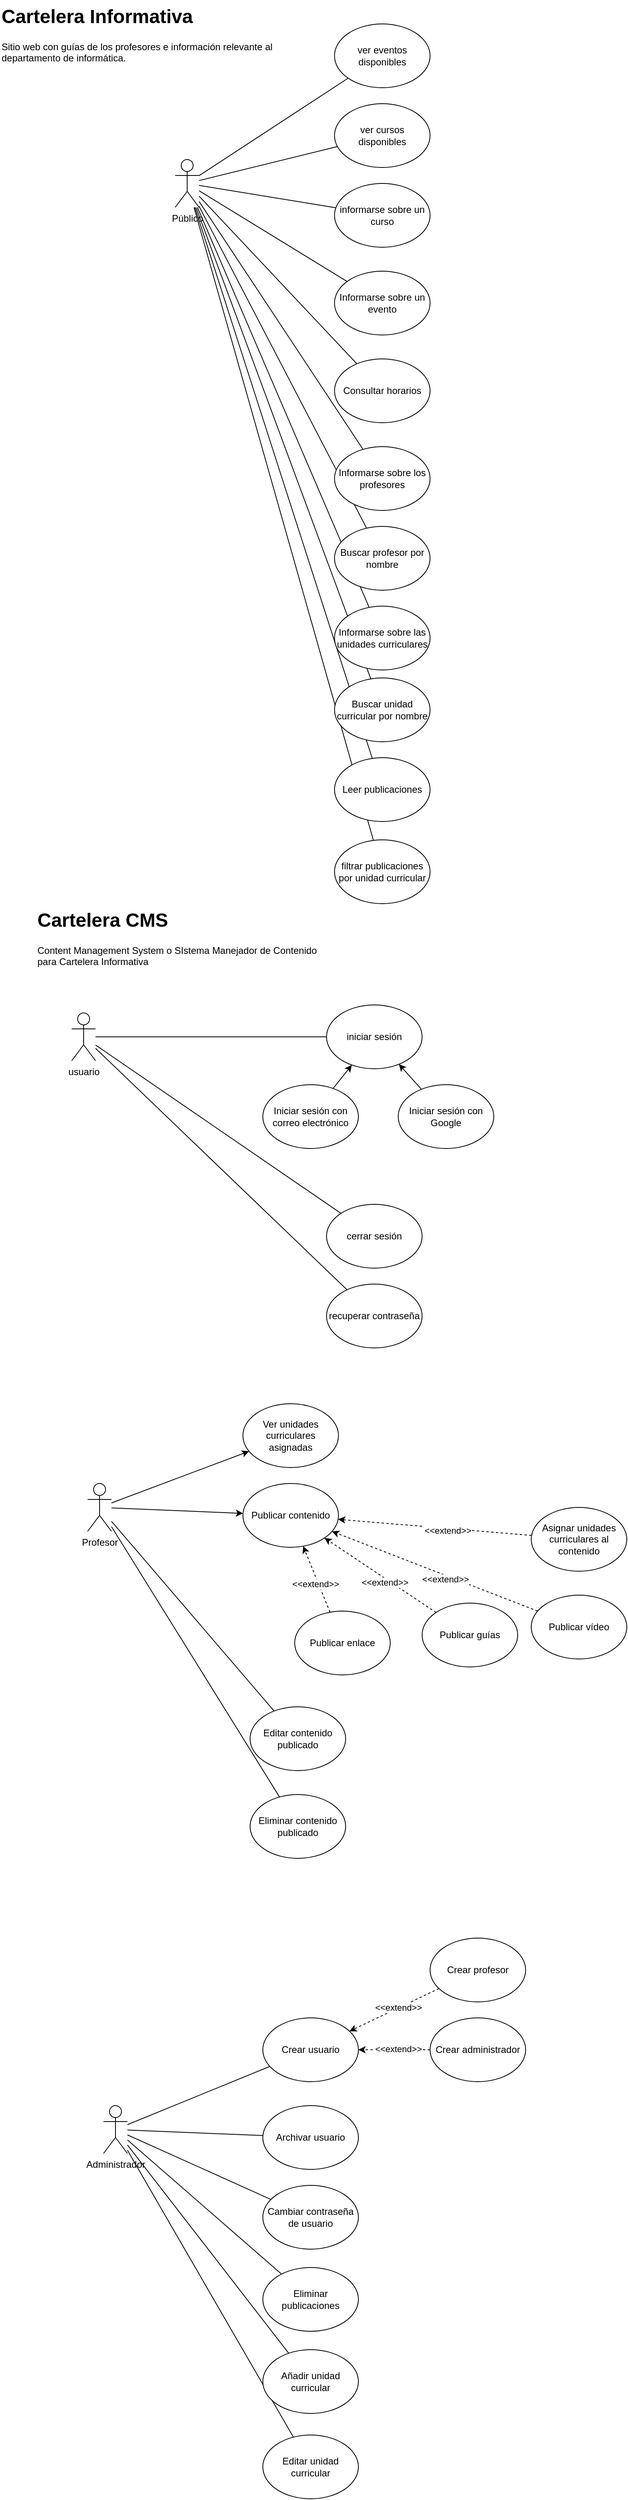 <mxfile version="24.3.1" type="github" pages="2">
  <diagram name="casos de uso" id="K_pD7m0dF02GVPBvvVUZ">
    <mxGraphModel dx="880" dy="478" grid="1" gridSize="10" guides="1" tooltips="1" connect="1" arrows="1" fold="1" page="1" pageScale="1" pageWidth="827" pageHeight="1169" math="0" shadow="0">
      <root>
        <mxCell id="0" />
        <mxCell id="1" parent="0" />
        <mxCell id="LZcWdnRBJ5F4PjCUAvug-16" style="rounded=0;orthogonalLoop=1;jettySize=auto;html=1;endArrow=none;endFill=0;" edge="1" parent="1" source="LZcWdnRBJ5F4PjCUAvug-1" target="LZcWdnRBJ5F4PjCUAvug-4">
          <mxGeometry relative="1" as="geometry" />
        </mxCell>
        <mxCell id="LZcWdnRBJ5F4PjCUAvug-17" style="rounded=0;orthogonalLoop=1;jettySize=auto;html=1;endArrow=none;endFill=0;" edge="1" parent="1" source="LZcWdnRBJ5F4PjCUAvug-1" target="LZcWdnRBJ5F4PjCUAvug-5">
          <mxGeometry relative="1" as="geometry" />
        </mxCell>
        <mxCell id="LZcWdnRBJ5F4PjCUAvug-18" style="rounded=0;orthogonalLoop=1;jettySize=auto;html=1;endArrow=none;endFill=0;" edge="1" parent="1" source="LZcWdnRBJ5F4PjCUAvug-1" target="LZcWdnRBJ5F4PjCUAvug-6">
          <mxGeometry relative="1" as="geometry" />
        </mxCell>
        <mxCell id="LZcWdnRBJ5F4PjCUAvug-19" style="rounded=0;orthogonalLoop=1;jettySize=auto;html=1;endArrow=none;endFill=0;" edge="1" parent="1" source="LZcWdnRBJ5F4PjCUAvug-1" target="LZcWdnRBJ5F4PjCUAvug-7">
          <mxGeometry relative="1" as="geometry" />
        </mxCell>
        <mxCell id="LZcWdnRBJ5F4PjCUAvug-20" style="rounded=0;orthogonalLoop=1;jettySize=auto;html=1;endArrow=none;endFill=0;" edge="1" parent="1" source="LZcWdnRBJ5F4PjCUAvug-1" target="LZcWdnRBJ5F4PjCUAvug-10">
          <mxGeometry relative="1" as="geometry" />
        </mxCell>
        <mxCell id="LZcWdnRBJ5F4PjCUAvug-21" style="rounded=0;orthogonalLoop=1;jettySize=auto;html=1;endArrow=none;endFill=0;" edge="1" parent="1" source="LZcWdnRBJ5F4PjCUAvug-1" target="LZcWdnRBJ5F4PjCUAvug-8">
          <mxGeometry relative="1" as="geometry" />
        </mxCell>
        <mxCell id="LZcWdnRBJ5F4PjCUAvug-22" style="rounded=0;orthogonalLoop=1;jettySize=auto;html=1;endArrow=none;endFill=0;" edge="1" parent="1" source="LZcWdnRBJ5F4PjCUAvug-1" target="LZcWdnRBJ5F4PjCUAvug-11">
          <mxGeometry relative="1" as="geometry" />
        </mxCell>
        <mxCell id="LZcWdnRBJ5F4PjCUAvug-23" style="rounded=0;orthogonalLoop=1;jettySize=auto;html=1;endArrow=none;endFill=0;" edge="1" parent="1" source="LZcWdnRBJ5F4PjCUAvug-1" target="LZcWdnRBJ5F4PjCUAvug-9">
          <mxGeometry relative="1" as="geometry" />
        </mxCell>
        <mxCell id="LZcWdnRBJ5F4PjCUAvug-25" style="rounded=0;orthogonalLoop=1;jettySize=auto;html=1;endArrow=none;endFill=0;" edge="1" parent="1" source="LZcWdnRBJ5F4PjCUAvug-1" target="LZcWdnRBJ5F4PjCUAvug-12">
          <mxGeometry relative="1" as="geometry" />
        </mxCell>
        <mxCell id="LZcWdnRBJ5F4PjCUAvug-26" style="rounded=0;orthogonalLoop=1;jettySize=auto;html=1;endArrow=none;endFill=0;" edge="1" parent="1" source="LZcWdnRBJ5F4PjCUAvug-1" target="LZcWdnRBJ5F4PjCUAvug-24">
          <mxGeometry relative="1" as="geometry" />
        </mxCell>
        <mxCell id="LZcWdnRBJ5F4PjCUAvug-1" value="Público" style="shape=umlActor;verticalLabelPosition=bottom;verticalAlign=top;html=1;outlineConnect=0;" vertex="1" parent="1">
          <mxGeometry x="260" y="240" width="30" height="60" as="geometry" />
        </mxCell>
        <mxCell id="LZcWdnRBJ5F4PjCUAvug-34" style="rounded=0;orthogonalLoop=1;jettySize=auto;html=1;endArrow=none;endFill=0;" edge="1" parent="1" source="LZcWdnRBJ5F4PjCUAvug-2" target="LZcWdnRBJ5F4PjCUAvug-27">
          <mxGeometry relative="1" as="geometry" />
        </mxCell>
        <mxCell id="LZcWdnRBJ5F4PjCUAvug-36" style="rounded=0;orthogonalLoop=1;jettySize=auto;html=1;endArrow=none;endFill=0;" edge="1" parent="1" source="LZcWdnRBJ5F4PjCUAvug-2" target="LZcWdnRBJ5F4PjCUAvug-28">
          <mxGeometry relative="1" as="geometry" />
        </mxCell>
        <mxCell id="LZcWdnRBJ5F4PjCUAvug-38" style="rounded=0;orthogonalLoop=1;jettySize=auto;html=1;endArrow=none;endFill=0;" edge="1" parent="1" source="LZcWdnRBJ5F4PjCUAvug-2" target="LZcWdnRBJ5F4PjCUAvug-37">
          <mxGeometry relative="1" as="geometry" />
        </mxCell>
        <mxCell id="LZcWdnRBJ5F4PjCUAvug-2" value="usuario" style="shape=umlActor;verticalLabelPosition=bottom;verticalAlign=top;html=1;outlineConnect=0;" vertex="1" parent="1">
          <mxGeometry x="130" y="1310" width="30" height="60" as="geometry" />
        </mxCell>
        <mxCell id="LZcWdnRBJ5F4PjCUAvug-3" value="&lt;h1 style=&quot;margin-top: 0px;&quot;&gt;Cartelera Informativa&lt;br&gt;&lt;/h1&gt;&lt;p&gt;Sitio web con guías de los profesores e información relevante al departamento de informática.&lt;br&gt;&lt;/p&gt;" style="text;html=1;whiteSpace=wrap;overflow=hidden;rounded=0;" vertex="1" parent="1">
          <mxGeometry x="40" y="40" width="380" height="120" as="geometry" />
        </mxCell>
        <mxCell id="LZcWdnRBJ5F4PjCUAvug-4" value="ver cursos disponibles" style="ellipse;whiteSpace=wrap;html=1;" vertex="1" parent="1">
          <mxGeometry x="460" y="170" width="120" height="80" as="geometry" />
        </mxCell>
        <mxCell id="LZcWdnRBJ5F4PjCUAvug-5" value="informarse sobre un curso" style="ellipse;whiteSpace=wrap;html=1;" vertex="1" parent="1">
          <mxGeometry x="460" y="270" width="120" height="80" as="geometry" />
        </mxCell>
        <mxCell id="LZcWdnRBJ5F4PjCUAvug-6" value="Informarse sobre un evento" style="ellipse;whiteSpace=wrap;html=1;" vertex="1" parent="1">
          <mxGeometry x="460" y="380" width="120" height="80" as="geometry" />
        </mxCell>
        <mxCell id="LZcWdnRBJ5F4PjCUAvug-7" value="Consultar horarios" style="ellipse;whiteSpace=wrap;html=1;" vertex="1" parent="1">
          <mxGeometry x="460" y="490" width="120" height="80" as="geometry" />
        </mxCell>
        <mxCell id="LZcWdnRBJ5F4PjCUAvug-8" value="Buscar profesor por nombre" style="ellipse;whiteSpace=wrap;html=1;" vertex="1" parent="1">
          <mxGeometry x="460" y="700" width="120" height="80" as="geometry" />
        </mxCell>
        <mxCell id="LZcWdnRBJ5F4PjCUAvug-9" value="Buscar unidad curricular por nombre" style="ellipse;whiteSpace=wrap;html=1;" vertex="1" parent="1">
          <mxGeometry x="460" y="890" width="120" height="80" as="geometry" />
        </mxCell>
        <mxCell id="LZcWdnRBJ5F4PjCUAvug-10" value="Informarse sobre los profesores" style="ellipse;whiteSpace=wrap;html=1;" vertex="1" parent="1">
          <mxGeometry x="460" y="600" width="120" height="80" as="geometry" />
        </mxCell>
        <mxCell id="LZcWdnRBJ5F4PjCUAvug-11" value="Informarse sobre las unidades curriculares" style="ellipse;whiteSpace=wrap;html=1;" vertex="1" parent="1">
          <mxGeometry x="460" y="800" width="120" height="80" as="geometry" />
        </mxCell>
        <mxCell id="LZcWdnRBJ5F4PjCUAvug-12" value="Leer publicaciones" style="ellipse;whiteSpace=wrap;html=1;" vertex="1" parent="1">
          <mxGeometry x="460" y="990" width="120" height="80" as="geometry" />
        </mxCell>
        <mxCell id="LZcWdnRBJ5F4PjCUAvug-13" value="ver eventos disponibles" style="ellipse;whiteSpace=wrap;html=1;" vertex="1" parent="1">
          <mxGeometry x="460" y="70" width="120" height="80" as="geometry" />
        </mxCell>
        <mxCell id="LZcWdnRBJ5F4PjCUAvug-14" value="" style="endArrow=none;html=1;rounded=0;" edge="1" parent="1" source="LZcWdnRBJ5F4PjCUAvug-1" target="LZcWdnRBJ5F4PjCUAvug-13">
          <mxGeometry width="50" height="50" relative="1" as="geometry">
            <mxPoint x="390" y="320" as="sourcePoint" />
            <mxPoint x="440" y="270" as="targetPoint" />
          </mxGeometry>
        </mxCell>
        <mxCell id="LZcWdnRBJ5F4PjCUAvug-24" value="filtrar publicaciones por unidad curricular" style="ellipse;whiteSpace=wrap;html=1;" vertex="1" parent="1">
          <mxGeometry x="460" y="1093" width="120" height="80" as="geometry" />
        </mxCell>
        <mxCell id="LZcWdnRBJ5F4PjCUAvug-27" value="iniciar sesión" style="ellipse;whiteSpace=wrap;html=1;" vertex="1" parent="1">
          <mxGeometry x="450" y="1300" width="120" height="80" as="geometry" />
        </mxCell>
        <mxCell id="LZcWdnRBJ5F4PjCUAvug-28" value="cerrar sesión" style="ellipse;whiteSpace=wrap;html=1;" vertex="1" parent="1">
          <mxGeometry x="450" y="1550" width="120" height="80" as="geometry" />
        </mxCell>
        <mxCell id="LZcWdnRBJ5F4PjCUAvug-31" style="rounded=0;orthogonalLoop=1;jettySize=auto;html=1;" edge="1" parent="1" source="LZcWdnRBJ5F4PjCUAvug-29" target="LZcWdnRBJ5F4PjCUAvug-27">
          <mxGeometry relative="1" as="geometry" />
        </mxCell>
        <mxCell id="LZcWdnRBJ5F4PjCUAvug-29" value="Iniciar sesión con Google" style="ellipse;whiteSpace=wrap;html=1;" vertex="1" parent="1">
          <mxGeometry x="540" y="1400" width="120" height="80" as="geometry" />
        </mxCell>
        <mxCell id="LZcWdnRBJ5F4PjCUAvug-32" style="rounded=0;orthogonalLoop=1;jettySize=auto;html=1;" edge="1" parent="1" source="LZcWdnRBJ5F4PjCUAvug-30" target="LZcWdnRBJ5F4PjCUAvug-27">
          <mxGeometry relative="1" as="geometry" />
        </mxCell>
        <mxCell id="LZcWdnRBJ5F4PjCUAvug-30" value="Iniciar sesión con correo electrónico" style="ellipse;whiteSpace=wrap;html=1;" vertex="1" parent="1">
          <mxGeometry x="370" y="1400" width="120" height="80" as="geometry" />
        </mxCell>
        <mxCell id="LZcWdnRBJ5F4PjCUAvug-35" value="&lt;h1 style=&quot;margin-top: 0px;&quot;&gt;Cartelera CMS&lt;br&gt;&lt;/h1&gt;&lt;p&gt;Content Management System o SIstema Manejador de Contenido para Cartelera Informativa&lt;br&gt;&lt;/p&gt;" style="text;html=1;whiteSpace=wrap;overflow=hidden;rounded=0;" vertex="1" parent="1">
          <mxGeometry x="85" y="1173" width="380" height="120" as="geometry" />
        </mxCell>
        <mxCell id="LZcWdnRBJ5F4PjCUAvug-37" value="recuperar contraseña" style="ellipse;whiteSpace=wrap;html=1;" vertex="1" parent="1">
          <mxGeometry x="450" y="1650" width="120" height="80" as="geometry" />
        </mxCell>
        <mxCell id="LZcWdnRBJ5F4PjCUAvug-47" style="rounded=0;orthogonalLoop=1;jettySize=auto;html=1;" edge="1" parent="1" source="LZcWdnRBJ5F4PjCUAvug-39" target="LZcWdnRBJ5F4PjCUAvug-41">
          <mxGeometry relative="1" as="geometry" />
        </mxCell>
        <mxCell id="LZcWdnRBJ5F4PjCUAvug-48" style="rounded=0;orthogonalLoop=1;jettySize=auto;html=1;" edge="1" parent="1" source="LZcWdnRBJ5F4PjCUAvug-39" target="LZcWdnRBJ5F4PjCUAvug-42">
          <mxGeometry relative="1" as="geometry" />
        </mxCell>
        <mxCell id="LZcWdnRBJ5F4PjCUAvug-57" style="rounded=0;orthogonalLoop=1;jettySize=auto;html=1;endArrow=none;endFill=0;" edge="1" parent="1" source="LZcWdnRBJ5F4PjCUAvug-39" target="LZcWdnRBJ5F4PjCUAvug-46">
          <mxGeometry relative="1" as="geometry" />
        </mxCell>
        <mxCell id="LZcWdnRBJ5F4PjCUAvug-39" value="Profesor" style="shape=umlActor;verticalLabelPosition=bottom;verticalAlign=top;html=1;outlineConnect=0;" vertex="1" parent="1">
          <mxGeometry x="150" y="1900" width="30" height="60" as="geometry" />
        </mxCell>
        <mxCell id="LZcWdnRBJ5F4PjCUAvug-41" value="Ver unidades curriculares asignadas" style="ellipse;whiteSpace=wrap;html=1;" vertex="1" parent="1">
          <mxGeometry x="345" y="1800" width="120" height="80" as="geometry" />
        </mxCell>
        <mxCell id="LZcWdnRBJ5F4PjCUAvug-42" value="Publicar contenido" style="ellipse;whiteSpace=wrap;html=1;" vertex="1" parent="1">
          <mxGeometry x="345" y="1900" width="120" height="80" as="geometry" />
        </mxCell>
        <mxCell id="LZcWdnRBJ5F4PjCUAvug-49" style="rounded=0;orthogonalLoop=1;jettySize=auto;html=1;dashed=1;" edge="1" parent="1" source="LZcWdnRBJ5F4PjCUAvug-43" target="LZcWdnRBJ5F4PjCUAvug-42">
          <mxGeometry relative="1" as="geometry" />
        </mxCell>
        <mxCell id="LZcWdnRBJ5F4PjCUAvug-50" value="&amp;lt;&amp;lt;extend&amp;gt;&amp;gt;" style="edgeLabel;html=1;align=center;verticalAlign=middle;resizable=0;points=[];" vertex="1" connectable="0" parent="LZcWdnRBJ5F4PjCUAvug-49">
          <mxGeometry x="-0.11" y="4" relative="1" as="geometry">
            <mxPoint as="offset" />
          </mxGeometry>
        </mxCell>
        <mxCell id="LZcWdnRBJ5F4PjCUAvug-43" value="Publicar enlace" style="ellipse;whiteSpace=wrap;html=1;" vertex="1" parent="1">
          <mxGeometry x="410" y="2060" width="120" height="80" as="geometry" />
        </mxCell>
        <mxCell id="LZcWdnRBJ5F4PjCUAvug-44" value="Publicar guías" style="ellipse;whiteSpace=wrap;html=1;" vertex="1" parent="1">
          <mxGeometry x="570" y="2050" width="120" height="80" as="geometry" />
        </mxCell>
        <mxCell id="LZcWdnRBJ5F4PjCUAvug-45" value="Publicar vídeo" style="ellipse;whiteSpace=wrap;html=1;" vertex="1" parent="1">
          <mxGeometry x="707" y="2040" width="120" height="80" as="geometry" />
        </mxCell>
        <mxCell id="LZcWdnRBJ5F4PjCUAvug-46" value="Editar contenido publicado" style="ellipse;whiteSpace=wrap;html=1;" vertex="1" parent="1">
          <mxGeometry x="354" y="2180" width="120" height="80" as="geometry" />
        </mxCell>
        <mxCell id="LZcWdnRBJ5F4PjCUAvug-51" style="rounded=0;orthogonalLoop=1;jettySize=auto;html=1;dashed=1;" edge="1" parent="1" source="LZcWdnRBJ5F4PjCUAvug-44" target="LZcWdnRBJ5F4PjCUAvug-42">
          <mxGeometry relative="1" as="geometry">
            <mxPoint x="358" y="2072" as="sourcePoint" />
            <mxPoint x="397" y="1988" as="targetPoint" />
          </mxGeometry>
        </mxCell>
        <mxCell id="LZcWdnRBJ5F4PjCUAvug-52" value="&amp;lt;&amp;lt;extend&amp;gt;&amp;gt;" style="edgeLabel;html=1;align=center;verticalAlign=middle;resizable=0;points=[];" vertex="1" connectable="0" parent="LZcWdnRBJ5F4PjCUAvug-51">
          <mxGeometry x="-0.11" y="4" relative="1" as="geometry">
            <mxPoint as="offset" />
          </mxGeometry>
        </mxCell>
        <mxCell id="LZcWdnRBJ5F4PjCUAvug-55" style="rounded=0;orthogonalLoop=1;jettySize=auto;html=1;dashed=1;" edge="1" parent="1" source="LZcWdnRBJ5F4PjCUAvug-45" target="LZcWdnRBJ5F4PjCUAvug-42">
          <mxGeometry relative="1" as="geometry">
            <mxPoint x="482" y="2082" as="sourcePoint" />
            <mxPoint x="443" y="1998" as="targetPoint" />
          </mxGeometry>
        </mxCell>
        <mxCell id="LZcWdnRBJ5F4PjCUAvug-56" value="&amp;lt;&amp;lt;extend&amp;gt;&amp;gt;" style="edgeLabel;html=1;align=center;verticalAlign=middle;resizable=0;points=[];" vertex="1" connectable="0" parent="LZcWdnRBJ5F4PjCUAvug-55">
          <mxGeometry x="-0.11" y="4" relative="1" as="geometry">
            <mxPoint as="offset" />
          </mxGeometry>
        </mxCell>
        <mxCell id="LZcWdnRBJ5F4PjCUAvug-59" style="rounded=0;orthogonalLoop=1;jettySize=auto;html=1;endArrow=none;endFill=0;" edge="1" parent="1" source="LZcWdnRBJ5F4PjCUAvug-58" target="LZcWdnRBJ5F4PjCUAvug-39">
          <mxGeometry relative="1" as="geometry" />
        </mxCell>
        <mxCell id="LZcWdnRBJ5F4PjCUAvug-58" value="Eliminar contenido publicado" style="ellipse;whiteSpace=wrap;html=1;" vertex="1" parent="1">
          <mxGeometry x="354" y="2290" width="120" height="80" as="geometry" />
        </mxCell>
        <mxCell id="LZcWdnRBJ5F4PjCUAvug-61" style="rounded=0;orthogonalLoop=1;jettySize=auto;html=1;dashed=1;" edge="1" parent="1" source="LZcWdnRBJ5F4PjCUAvug-60" target="LZcWdnRBJ5F4PjCUAvug-42">
          <mxGeometry relative="1" as="geometry" />
        </mxCell>
        <mxCell id="LZcWdnRBJ5F4PjCUAvug-62" value="&amp;lt;&amp;lt;extend&amp;gt;&amp;gt;" style="edgeLabel;html=1;align=center;verticalAlign=middle;resizable=0;points=[];" vertex="1" connectable="0" parent="LZcWdnRBJ5F4PjCUAvug-61">
          <mxGeometry x="-0.133" y="2" relative="1" as="geometry">
            <mxPoint as="offset" />
          </mxGeometry>
        </mxCell>
        <mxCell id="LZcWdnRBJ5F4PjCUAvug-60" value="Asignar unidades curriculares al contenido" style="ellipse;whiteSpace=wrap;html=1;" vertex="1" parent="1">
          <mxGeometry x="707" y="1930" width="120" height="80" as="geometry" />
        </mxCell>
        <mxCell id="LZcWdnRBJ5F4PjCUAvug-83" style="rounded=0;orthogonalLoop=1;jettySize=auto;html=1;endArrow=none;endFill=0;" edge="1" parent="1" source="LZcWdnRBJ5F4PjCUAvug-63" target="LZcWdnRBJ5F4PjCUAvug-64">
          <mxGeometry relative="1" as="geometry" />
        </mxCell>
        <mxCell id="LZcWdnRBJ5F4PjCUAvug-84" style="rounded=0;orthogonalLoop=1;jettySize=auto;html=1;endArrow=none;endFill=0;" edge="1" parent="1" source="LZcWdnRBJ5F4PjCUAvug-63" target="LZcWdnRBJ5F4PjCUAvug-65">
          <mxGeometry relative="1" as="geometry" />
        </mxCell>
        <mxCell id="LZcWdnRBJ5F4PjCUAvug-85" style="rounded=0;orthogonalLoop=1;jettySize=auto;html=1;endArrow=none;endFill=0;" edge="1" parent="1" source="LZcWdnRBJ5F4PjCUAvug-63" target="LZcWdnRBJ5F4PjCUAvug-82">
          <mxGeometry relative="1" as="geometry" />
        </mxCell>
        <mxCell id="LZcWdnRBJ5F4PjCUAvug-86" style="rounded=0;orthogonalLoop=1;jettySize=auto;html=1;endArrow=none;endFill=0;" edge="1" parent="1" source="LZcWdnRBJ5F4PjCUAvug-63" target="LZcWdnRBJ5F4PjCUAvug-66">
          <mxGeometry relative="1" as="geometry" />
        </mxCell>
        <mxCell id="LZcWdnRBJ5F4PjCUAvug-87" style="rounded=0;orthogonalLoop=1;jettySize=auto;html=1;endArrow=none;endFill=0;" edge="1" parent="1" source="LZcWdnRBJ5F4PjCUAvug-63" target="LZcWdnRBJ5F4PjCUAvug-67">
          <mxGeometry relative="1" as="geometry" />
        </mxCell>
        <mxCell id="LZcWdnRBJ5F4PjCUAvug-88" style="rounded=0;orthogonalLoop=1;jettySize=auto;html=1;endArrow=none;endFill=0;" edge="1" parent="1" source="LZcWdnRBJ5F4PjCUAvug-63" target="LZcWdnRBJ5F4PjCUAvug-68">
          <mxGeometry relative="1" as="geometry" />
        </mxCell>
        <mxCell id="LZcWdnRBJ5F4PjCUAvug-63" value="Administrador" style="shape=umlActor;verticalLabelPosition=bottom;verticalAlign=top;html=1;outlineConnect=0;" vertex="1" parent="1">
          <mxGeometry x="170" y="2680" width="30" height="60" as="geometry" />
        </mxCell>
        <mxCell id="LZcWdnRBJ5F4PjCUAvug-64" value="Crear usuario" style="ellipse;whiteSpace=wrap;html=1;" vertex="1" parent="1">
          <mxGeometry x="370" y="2570" width="120" height="80" as="geometry" />
        </mxCell>
        <mxCell id="LZcWdnRBJ5F4PjCUAvug-65" value="Archivar usuario" style="ellipse;whiteSpace=wrap;html=1;" vertex="1" parent="1">
          <mxGeometry x="370" y="2680" width="120" height="80" as="geometry" />
        </mxCell>
        <mxCell id="LZcWdnRBJ5F4PjCUAvug-66" value="Eliminar publicaciones" style="ellipse;whiteSpace=wrap;html=1;" vertex="1" parent="1">
          <mxGeometry x="370" y="2883" width="120" height="80" as="geometry" />
        </mxCell>
        <mxCell id="LZcWdnRBJ5F4PjCUAvug-67" value="Añadir unidad curricular" style="ellipse;whiteSpace=wrap;html=1;" vertex="1" parent="1">
          <mxGeometry x="370" y="2986" width="120" height="80" as="geometry" />
        </mxCell>
        <mxCell id="LZcWdnRBJ5F4PjCUAvug-68" value="Editar unidad curricular" style="ellipse;whiteSpace=wrap;html=1;" vertex="1" parent="1">
          <mxGeometry x="370" y="3093" width="120" height="80" as="geometry" />
        </mxCell>
        <mxCell id="LZcWdnRBJ5F4PjCUAvug-72" style="rounded=0;orthogonalLoop=1;jettySize=auto;html=1;dashed=1;" edge="1" parent="1" source="LZcWdnRBJ5F4PjCUAvug-70" target="LZcWdnRBJ5F4PjCUAvug-64">
          <mxGeometry relative="1" as="geometry" />
        </mxCell>
        <mxCell id="LZcWdnRBJ5F4PjCUAvug-73" value="&amp;lt;&amp;lt;extend&amp;gt;&amp;gt;" style="edgeLabel;html=1;align=center;verticalAlign=middle;resizable=0;points=[];" vertex="1" connectable="0" parent="LZcWdnRBJ5F4PjCUAvug-72">
          <mxGeometry x="-0.101" y="-1" relative="1" as="geometry">
            <mxPoint as="offset" />
          </mxGeometry>
        </mxCell>
        <mxCell id="LZcWdnRBJ5F4PjCUAvug-70" value="Crear profesor" style="ellipse;whiteSpace=wrap;html=1;" vertex="1" parent="1">
          <mxGeometry x="580" y="2470" width="120" height="80" as="geometry" />
        </mxCell>
        <mxCell id="LZcWdnRBJ5F4PjCUAvug-71" value="Crear administrador" style="ellipse;whiteSpace=wrap;html=1;" vertex="1" parent="1">
          <mxGeometry x="580" y="2570" width="120" height="80" as="geometry" />
        </mxCell>
        <mxCell id="LZcWdnRBJ5F4PjCUAvug-74" style="rounded=0;orthogonalLoop=1;jettySize=auto;html=1;dashed=1;" edge="1" parent="1" source="LZcWdnRBJ5F4PjCUAvug-71" target="LZcWdnRBJ5F4PjCUAvug-64">
          <mxGeometry relative="1" as="geometry">
            <mxPoint x="601" y="2543" as="sourcePoint" />
            <mxPoint x="489" y="2597" as="targetPoint" />
          </mxGeometry>
        </mxCell>
        <mxCell id="LZcWdnRBJ5F4PjCUAvug-75" value="&amp;lt;&amp;lt;extend&amp;gt;&amp;gt;" style="edgeLabel;html=1;align=center;verticalAlign=middle;resizable=0;points=[];" vertex="1" connectable="0" parent="LZcWdnRBJ5F4PjCUAvug-74">
          <mxGeometry x="-0.101" y="-1" relative="1" as="geometry">
            <mxPoint as="offset" />
          </mxGeometry>
        </mxCell>
        <mxCell id="LZcWdnRBJ5F4PjCUAvug-82" value="Cambiar contraseña de usuario" style="ellipse;whiteSpace=wrap;html=1;" vertex="1" parent="1">
          <mxGeometry x="370" y="2780" width="120" height="80" as="geometry" />
        </mxCell>
      </root>
    </mxGraphModel>
  </diagram>
  <diagram id="F2ZW-4Tq2luhFnwwP0wt" name="resumen de casos de uso">
    <mxGraphModel dx="880" dy="478" grid="1" gridSize="10" guides="1" tooltips="1" connect="1" arrows="1" fold="1" page="1" pageScale="1" pageWidth="827" pageHeight="1169" math="0" shadow="0">
      <root>
        <mxCell id="0" />
        <mxCell id="1" parent="0" />
        <mxCell id="EdLcd4pnaKRzzuhaK2NP-4" style="edgeStyle=orthogonalEdgeStyle;rounded=0;orthogonalLoop=1;jettySize=auto;html=1;endArrow=none;endFill=0;" edge="1" parent="1" source="EdLcd4pnaKRzzuhaK2NP-1" target="EdLcd4pnaKRzzuhaK2NP-3">
          <mxGeometry relative="1" as="geometry" />
        </mxCell>
        <mxCell id="EdLcd4pnaKRzzuhaK2NP-1" value="Público" style="shape=umlActor;verticalLabelPosition=bottom;verticalAlign=top;html=1;outlineConnect=0;" vertex="1" parent="1">
          <mxGeometry x="90" y="330" width="30" height="60" as="geometry" />
        </mxCell>
        <mxCell id="EdLcd4pnaKRzzuhaK2NP-28" style="rounded=0;orthogonalLoop=1;jettySize=auto;html=1;endArrow=none;endFill=0;edgeStyle=orthogonalEdgeStyle;" edge="1" parent="1" source="EdLcd4pnaKRzzuhaK2NP-3" target="EdLcd4pnaKRzzuhaK2NP-25">
          <mxGeometry relative="1" as="geometry">
            <Array as="points">
              <mxPoint x="480" y="360" />
              <mxPoint x="480" y="330" />
            </Array>
          </mxGeometry>
        </mxCell>
        <mxCell id="EdLcd4pnaKRzzuhaK2NP-29" style="rounded=0;orthogonalLoop=1;jettySize=auto;html=1;endArrow=none;endFill=0;edgeStyle=orthogonalEdgeStyle;" edge="1" parent="1" source="EdLcd4pnaKRzzuhaK2NP-3" target="EdLcd4pnaKRzzuhaK2NP-26">
          <mxGeometry relative="1" as="geometry">
            <Array as="points">
              <mxPoint x="480" y="360" />
              <mxPoint x="480" y="180" />
            </Array>
          </mxGeometry>
        </mxCell>
        <mxCell id="EdLcd4pnaKRzzuhaK2NP-30" style="rounded=0;orthogonalLoop=1;jettySize=auto;html=1;endArrow=none;endFill=0;edgeStyle=orthogonalEdgeStyle;" edge="1" parent="1" source="EdLcd4pnaKRzzuhaK2NP-3" target="EdLcd4pnaKRzzuhaK2NP-27">
          <mxGeometry relative="1" as="geometry">
            <Array as="points">
              <mxPoint x="480" y="360" />
              <mxPoint x="480" y="50" />
            </Array>
          </mxGeometry>
        </mxCell>
        <mxCell id="EdLcd4pnaKRzzuhaK2NP-3" value="Content Management System" style="rounded=0;whiteSpace=wrap;html=1;" vertex="1" parent="1">
          <mxGeometry x="200" y="320" width="150" height="80" as="geometry" />
        </mxCell>
        <mxCell id="EdLcd4pnaKRzzuhaK2NP-6" value="Ve contenido publicado" style="text;html=1;align=center;verticalAlign=middle;whiteSpace=wrap;rounded=0;" vertex="1" parent="1">
          <mxGeometry x="130" y="290" width="60" height="70" as="geometry" />
        </mxCell>
        <mxCell id="EdLcd4pnaKRzzuhaK2NP-8" style="edgeStyle=orthogonalEdgeStyle;rounded=0;orthogonalLoop=1;jettySize=auto;html=1;endArrow=none;endFill=0;" edge="1" parent="1" source="EdLcd4pnaKRzzuhaK2NP-7" target="EdLcd4pnaKRzzuhaK2NP-3">
          <mxGeometry relative="1" as="geometry" />
        </mxCell>
        <mxCell id="EdLcd4pnaKRzzuhaK2NP-9" value="Publica contenido" style="edgeLabel;html=1;align=center;verticalAlign=middle;resizable=0;points=[];" vertex="1" connectable="0" parent="EdLcd4pnaKRzzuhaK2NP-8">
          <mxGeometry x="0.109" y="4" relative="1" as="geometry">
            <mxPoint x="11" y="4" as="offset" />
          </mxGeometry>
        </mxCell>
        <mxCell id="EdLcd4pnaKRzzuhaK2NP-7" value="Profesor" style="shape=umlActor;verticalLabelPosition=bottom;verticalAlign=top;html=1;outlineConnect=0;" vertex="1" parent="1">
          <mxGeometry x="160" y="120" width="30" height="60" as="geometry" />
        </mxCell>
        <mxCell id="EdLcd4pnaKRzzuhaK2NP-14" style="edgeStyle=orthogonalEdgeStyle;rounded=0;orthogonalLoop=1;jettySize=auto;html=1;endArrow=none;endFill=0;" edge="1" parent="1" source="EdLcd4pnaKRzzuhaK2NP-10" target="EdLcd4pnaKRzzuhaK2NP-3">
          <mxGeometry relative="1" as="geometry" />
        </mxCell>
        <mxCell id="EdLcd4pnaKRzzuhaK2NP-15" value="Administra" style="edgeLabel;html=1;align=center;verticalAlign=middle;resizable=0;points=[];" vertex="1" connectable="0" parent="EdLcd4pnaKRzzuhaK2NP-14">
          <mxGeometry y="-3" relative="1" as="geometry">
            <mxPoint as="offset" />
          </mxGeometry>
        </mxCell>
        <mxCell id="EdLcd4pnaKRzzuhaK2NP-10" value="Administrador" style="shape=umlActor;verticalLabelPosition=bottom;verticalAlign=top;html=1;outlineConnect=0;" vertex="1" parent="1">
          <mxGeometry x="260" y="480" width="30" height="60" as="geometry" />
        </mxCell>
        <mxCell id="EdLcd4pnaKRzzuhaK2NP-19" style="edgeStyle=orthogonalEdgeStyle;rounded=0;orthogonalLoop=1;jettySize=auto;html=1;entryX=1;entryY=0.5;entryDx=0;entryDy=0;endArrow=none;endFill=0;" edge="1" parent="1" source="EdLcd4pnaKRzzuhaK2NP-18" target="EdLcd4pnaKRzzuhaK2NP-3">
          <mxGeometry relative="1" as="geometry">
            <Array as="points">
              <mxPoint x="480" y="430" />
              <mxPoint x="480" y="360" />
            </Array>
          </mxGeometry>
        </mxCell>
        <mxCell id="EdLcd4pnaKRzzuhaK2NP-18" value="Credentials Repository" style="rounded=0;whiteSpace=wrap;html=1;" vertex="1" parent="1">
          <mxGeometry x="600" y="400" width="120" height="60" as="geometry" />
        </mxCell>
        <mxCell id="EdLcd4pnaKRzzuhaK2NP-25" value="Content Repository" style="rounded=0;whiteSpace=wrap;html=1;" vertex="1" parent="1">
          <mxGeometry x="600" y="280" width="120" height="60" as="geometry" />
        </mxCell>
        <mxCell id="EdLcd4pnaKRzzuhaK2NP-26" value="Course Repository" style="rounded=0;whiteSpace=wrap;html=1;" vertex="1" parent="1">
          <mxGeometry x="600" y="150" width="120" height="60" as="geometry" />
        </mxCell>
        <mxCell id="EdLcd4pnaKRzzuhaK2NP-27" value="Event Repository" style="rounded=0;whiteSpace=wrap;html=1;" vertex="1" parent="1">
          <mxGeometry x="600" y="20" width="120" height="60" as="geometry" />
        </mxCell>
        <mxCell id="EdLcd4pnaKRzzuhaK2NP-31" value="Almacena en" style="text;html=1;align=center;verticalAlign=middle;resizable=0;points=[];autosize=1;strokeColor=none;fillColor=none;" vertex="1" parent="1">
          <mxGeometry x="376" y="328" width="90" height="30" as="geometry" />
        </mxCell>
      </root>
    </mxGraphModel>
  </diagram>
</mxfile>
